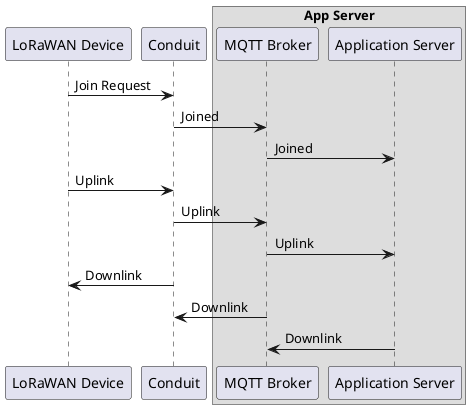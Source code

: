 @startuml

participant "LoRaWAN Device"
participant "Conduit"

box "App Server"
participant "MQTT Broker"
participant "Application Server"

end box

"LoRaWAN Device" -> Conduit : Join Request
Conduit -> "MQTT Broker" : Joined
"MQTT Broker" -> "Application Server" : Joined

"LoRaWAN Device" -> Conduit : Uplink
Conduit -> "MQTT Broker" : Uplink
"MQTT Broker" -> "Application Server" : Uplink

"LoRaWAN Device" <- Conduit : Downlink
Conduit <- "MQTT Broker" : Downlink
"MQTT Broker" <- "Application Server" : Downlink
@enduml
